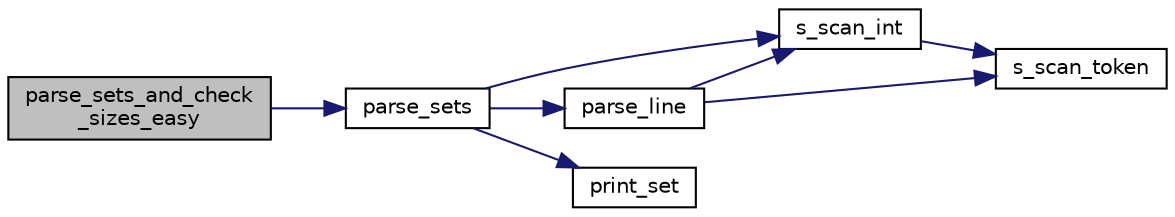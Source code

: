 digraph "parse_sets_and_check_sizes_easy"
{
  edge [fontname="Helvetica",fontsize="10",labelfontname="Helvetica",labelfontsize="10"];
  node [fontname="Helvetica",fontsize="10",shape=record];
  rankdir="LR";
  Node4777 [label="parse_sets_and_check\l_sizes_easy",height=0.2,width=0.4,color="black", fillcolor="grey75", style="filled", fontcolor="black"];
  Node4777 -> Node4778 [color="midnightblue",fontsize="10",style="solid",fontname="Helvetica"];
  Node4778 [label="parse_sets",height=0.2,width=0.4,color="black", fillcolor="white", style="filled",URL="$d4/d74/util_8_c.html#a1612628db54b7daaa67b440f2343b240"];
  Node4778 -> Node4779 [color="midnightblue",fontsize="10",style="solid",fontname="Helvetica"];
  Node4779 [label="s_scan_int",height=0.2,width=0.4,color="black", fillcolor="white", style="filled",URL="$d4/d74/util_8_c.html#ab43cab8ae063700a2fc82113b69eea5f"];
  Node4779 -> Node4780 [color="midnightblue",fontsize="10",style="solid",fontname="Helvetica"];
  Node4780 [label="s_scan_token",height=0.2,width=0.4,color="black", fillcolor="white", style="filled",URL="$d4/d74/util_8_c.html#a8d1a4ad92d09138f7a1a7e389469ed45"];
  Node4778 -> Node4781 [color="midnightblue",fontsize="10",style="solid",fontname="Helvetica"];
  Node4781 [label="parse_line",height=0.2,width=0.4,color="black", fillcolor="white", style="filled",URL="$d4/d74/util_8_c.html#a19b7001c6d761d06e3aa469ad260c9de"];
  Node4781 -> Node4779 [color="midnightblue",fontsize="10",style="solid",fontname="Helvetica"];
  Node4781 -> Node4780 [color="midnightblue",fontsize="10",style="solid",fontname="Helvetica"];
  Node4778 -> Node4782 [color="midnightblue",fontsize="10",style="solid",fontname="Helvetica"];
  Node4782 [label="print_set",height=0.2,width=0.4,color="black", fillcolor="white", style="filled",URL="$d4/d74/util_8_c.html#a5cfa0b8a752874778b8fee3739ddaa1c"];
}
